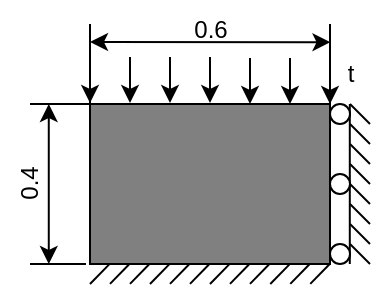 <mxfile version="28.2.5">
  <diagram name="第 1 页" id="ymwS_IY8MIXRyYueqAV2">
    <mxGraphModel dx="689" dy="368" grid="1" gridSize="10" guides="1" tooltips="1" connect="1" arrows="1" fold="1" page="1" pageScale="1" pageWidth="1169" pageHeight="827" math="0" shadow="0">
      <root>
        <mxCell id="0" />
        <mxCell id="1" parent="0" />
        <mxCell id="_RP0dMVc5jquQAwwALMM-1" value="" style="rounded=0;whiteSpace=wrap;html=1;fillStyle=auto;fillColor=#808080;" parent="1" vertex="1">
          <mxGeometry x="440" y="240" width="120" height="80" as="geometry" />
        </mxCell>
        <mxCell id="amTEWInF5iUkod_gDk52-12" value="0.6" style="text;html=1;align=center;verticalAlign=middle;resizable=0;points=[];autosize=1;strokeColor=none;fillColor=none;rotation=0;" parent="1" vertex="1">
          <mxGeometry x="480" y="188" width="40" height="30" as="geometry" />
        </mxCell>
        <mxCell id="N4_VROy1ueIJlBlE-Fv6-8" value="" style="endArrow=classic;html=1;rounded=0;" edge="1" parent="1">
          <mxGeometry width="50" height="50" relative="1" as="geometry">
            <mxPoint x="520" y="217" as="sourcePoint" />
            <mxPoint x="520" y="240" as="targetPoint" />
          </mxGeometry>
        </mxCell>
        <mxCell id="N4_VROy1ueIJlBlE-Fv6-9" value="" style="endArrow=classic;html=1;rounded=0;" edge="1" parent="1">
          <mxGeometry width="50" height="50" relative="1" as="geometry">
            <mxPoint x="540" y="217" as="sourcePoint" />
            <mxPoint x="540" y="240" as="targetPoint" />
          </mxGeometry>
        </mxCell>
        <mxCell id="N4_VROy1ueIJlBlE-Fv6-10" value="" style="endArrow=classic;html=1;rounded=0;" edge="1" parent="1">
          <mxGeometry width="50" height="50" relative="1" as="geometry">
            <mxPoint x="560" y="217" as="sourcePoint" />
            <mxPoint x="560" y="240" as="targetPoint" />
          </mxGeometry>
        </mxCell>
        <mxCell id="amTEWInF5iUkod_gDk52-8" value="" style="endArrow=none;html=1;rounded=0;" parent="1" edge="1">
          <mxGeometry width="50" height="50" relative="1" as="geometry">
            <mxPoint x="440" y="246" as="sourcePoint" />
            <mxPoint x="440" y="200" as="targetPoint" />
          </mxGeometry>
        </mxCell>
        <mxCell id="amTEWInF5iUkod_gDk52-11" value="" style="endArrow=classic;startArrow=classic;html=1;rounded=0;entryX=0.175;entryY=-0.03;entryDx=0;entryDy=0;entryPerimeter=0;" parent="1" edge="1" target="N4_VROy1ueIJlBlE-Fv6-17">
          <mxGeometry width="50" height="50" relative="1" as="geometry">
            <mxPoint x="440" y="209" as="sourcePoint" />
            <mxPoint x="680" y="209" as="targetPoint" />
          </mxGeometry>
        </mxCell>
        <mxCell id="aA4TWFpYKM8wpIwpPznY-1" value="" style="endArrow=none;html=1;rounded=0;" parent="1" edge="1">
          <mxGeometry width="50" height="50" relative="1" as="geometry">
            <mxPoint x="560" y="240" as="sourcePoint" />
            <mxPoint x="560" y="200" as="targetPoint" />
          </mxGeometry>
        </mxCell>
        <mxCell id="_RP0dMVc5jquQAwwALMM-17" value="" style="endArrow=classic;html=1;rounded=0;" parent="1" edge="1">
          <mxGeometry width="50" height="50" relative="1" as="geometry">
            <mxPoint x="440" y="216.5" as="sourcePoint" />
            <mxPoint x="440" y="239.5" as="targetPoint" />
          </mxGeometry>
        </mxCell>
        <mxCell id="N4_VROy1ueIJlBlE-Fv6-5" value="" style="endArrow=classic;html=1;rounded=0;" edge="1" parent="1">
          <mxGeometry width="50" height="50" relative="1" as="geometry">
            <mxPoint x="460" y="216.5" as="sourcePoint" />
            <mxPoint x="460" y="239.5" as="targetPoint" />
          </mxGeometry>
        </mxCell>
        <mxCell id="N4_VROy1ueIJlBlE-Fv6-6" value="" style="endArrow=classic;html=1;rounded=0;" edge="1" parent="1">
          <mxGeometry width="50" height="50" relative="1" as="geometry">
            <mxPoint x="480" y="216.5" as="sourcePoint" />
            <mxPoint x="480" y="239.5" as="targetPoint" />
          </mxGeometry>
        </mxCell>
        <mxCell id="N4_VROy1ueIJlBlE-Fv6-7" value="" style="endArrow=classic;html=1;rounded=0;" edge="1" parent="1">
          <mxGeometry width="50" height="50" relative="1" as="geometry">
            <mxPoint x="500" y="216.5" as="sourcePoint" />
            <mxPoint x="500" y="239.5" as="targetPoint" />
          </mxGeometry>
        </mxCell>
        <mxCell id="N4_VROy1ueIJlBlE-Fv6-17" value="t" style="text;html=1;align=center;verticalAlign=middle;resizable=0;points=[];autosize=1;strokeColor=none;fillColor=none;" vertex="1" parent="1">
          <mxGeometry x="555" y="210" width="30" height="30" as="geometry" />
        </mxCell>
        <mxCell id="_RP0dMVc5jquQAwwALMM-16" value="" style="endArrow=none;html=1;rounded=0;startSize=6;exitX=0.053;exitY=1.001;exitDx=0;exitDy=0;exitPerimeter=0;" parent="1" edge="1">
          <mxGeometry width="50" height="50" relative="1" as="geometry">
            <mxPoint x="449.72" y="320.08" as="sourcePoint" />
            <mxPoint x="440" y="330" as="targetPoint" />
          </mxGeometry>
        </mxCell>
        <mxCell id="N4_VROy1ueIJlBlE-Fv6-21" value="" style="endArrow=none;html=1;rounded=0;startSize=6;exitX=0.053;exitY=1.001;exitDx=0;exitDy=0;exitPerimeter=0;" edge="1" parent="1">
          <mxGeometry width="50" height="50" relative="1" as="geometry">
            <mxPoint x="459.72" y="320" as="sourcePoint" />
            <mxPoint x="450" y="329.92" as="targetPoint" />
          </mxGeometry>
        </mxCell>
        <mxCell id="N4_VROy1ueIJlBlE-Fv6-22" value="" style="endArrow=none;html=1;rounded=0;startSize=6;exitX=0.053;exitY=1.001;exitDx=0;exitDy=0;exitPerimeter=0;" edge="1" parent="1">
          <mxGeometry width="50" height="50" relative="1" as="geometry">
            <mxPoint x="469.72" y="320" as="sourcePoint" />
            <mxPoint x="460" y="329.92" as="targetPoint" />
          </mxGeometry>
        </mxCell>
        <mxCell id="N4_VROy1ueIJlBlE-Fv6-23" value="" style="endArrow=none;html=1;rounded=0;startSize=6;exitX=0.053;exitY=1.001;exitDx=0;exitDy=0;exitPerimeter=0;" edge="1" parent="1">
          <mxGeometry width="50" height="50" relative="1" as="geometry">
            <mxPoint x="479.72" y="320.08" as="sourcePoint" />
            <mxPoint x="470" y="330" as="targetPoint" />
          </mxGeometry>
        </mxCell>
        <mxCell id="N4_VROy1ueIJlBlE-Fv6-24" value="" style="endArrow=none;html=1;rounded=0;startSize=6;exitX=0.053;exitY=1.001;exitDx=0;exitDy=0;exitPerimeter=0;" edge="1" parent="1">
          <mxGeometry width="50" height="50" relative="1" as="geometry">
            <mxPoint x="489.72" y="320" as="sourcePoint" />
            <mxPoint x="480" y="329.92" as="targetPoint" />
          </mxGeometry>
        </mxCell>
        <mxCell id="N4_VROy1ueIJlBlE-Fv6-25" value="" style="endArrow=none;html=1;rounded=0;startSize=6;exitX=0.053;exitY=1.001;exitDx=0;exitDy=0;exitPerimeter=0;" edge="1" parent="1">
          <mxGeometry width="50" height="50" relative="1" as="geometry">
            <mxPoint x="499.72" y="320" as="sourcePoint" />
            <mxPoint x="490" y="329.92" as="targetPoint" />
          </mxGeometry>
        </mxCell>
        <mxCell id="N4_VROy1ueIJlBlE-Fv6-26" value="" style="endArrow=none;html=1;rounded=0;startSize=6;exitX=0.053;exitY=1.001;exitDx=0;exitDy=0;exitPerimeter=0;" edge="1" parent="1">
          <mxGeometry width="50" height="50" relative="1" as="geometry">
            <mxPoint x="509.72" y="320.08" as="sourcePoint" />
            <mxPoint x="500" y="330" as="targetPoint" />
          </mxGeometry>
        </mxCell>
        <mxCell id="N4_VROy1ueIJlBlE-Fv6-27" value="" style="endArrow=none;html=1;rounded=0;startSize=6;exitX=0.053;exitY=1.001;exitDx=0;exitDy=0;exitPerimeter=0;" edge="1" parent="1">
          <mxGeometry width="50" height="50" relative="1" as="geometry">
            <mxPoint x="519.72" y="320" as="sourcePoint" />
            <mxPoint x="510" y="329.92" as="targetPoint" />
          </mxGeometry>
        </mxCell>
        <mxCell id="N4_VROy1ueIJlBlE-Fv6-28" value="" style="endArrow=none;html=1;rounded=0;startSize=6;exitX=0.053;exitY=1.001;exitDx=0;exitDy=0;exitPerimeter=0;" edge="1" parent="1">
          <mxGeometry width="50" height="50" relative="1" as="geometry">
            <mxPoint x="529.72" y="320" as="sourcePoint" />
            <mxPoint x="520" y="329.92" as="targetPoint" />
          </mxGeometry>
        </mxCell>
        <mxCell id="N4_VROy1ueIJlBlE-Fv6-29" value="" style="endArrow=none;html=1;rounded=0;startSize=6;exitX=0.053;exitY=1.001;exitDx=0;exitDy=0;exitPerimeter=0;" edge="1" parent="1">
          <mxGeometry width="50" height="50" relative="1" as="geometry">
            <mxPoint x="539.86" y="320.08" as="sourcePoint" />
            <mxPoint x="530.14" y="330" as="targetPoint" />
          </mxGeometry>
        </mxCell>
        <mxCell id="N4_VROy1ueIJlBlE-Fv6-30" value="" style="endArrow=none;html=1;rounded=0;startSize=6;exitX=0.053;exitY=1.001;exitDx=0;exitDy=0;exitPerimeter=0;" edge="1" parent="1">
          <mxGeometry width="50" height="50" relative="1" as="geometry">
            <mxPoint x="549.86" y="320" as="sourcePoint" />
            <mxPoint x="540.14" y="329.92" as="targetPoint" />
          </mxGeometry>
        </mxCell>
        <mxCell id="N4_VROy1ueIJlBlE-Fv6-31" value="" style="endArrow=none;html=1;rounded=0;startSize=6;exitX=0.053;exitY=1.001;exitDx=0;exitDy=0;exitPerimeter=0;" edge="1" parent="1">
          <mxGeometry width="50" height="50" relative="1" as="geometry">
            <mxPoint x="559.86" y="320" as="sourcePoint" />
            <mxPoint x="550.14" y="329.92" as="targetPoint" />
          </mxGeometry>
        </mxCell>
        <mxCell id="N4_VROy1ueIJlBlE-Fv6-46" value="" style="endArrow=none;html=1;rounded=0;startSize=6;exitX=0.053;exitY=1.001;exitDx=0;exitDy=0;exitPerimeter=0;" edge="1" parent="1">
          <mxGeometry width="50" height="50" relative="1" as="geometry">
            <mxPoint x="570" y="300" as="sourcePoint" />
            <mxPoint x="580" y="310" as="targetPoint" />
          </mxGeometry>
        </mxCell>
        <mxCell id="N4_VROy1ueIJlBlE-Fv6-47" value="" style="endArrow=none;html=1;rounded=0;startSize=6;exitX=0.053;exitY=1.001;exitDx=0;exitDy=0;exitPerimeter=0;" edge="1" parent="1">
          <mxGeometry width="50" height="50" relative="1" as="geometry">
            <mxPoint x="570" y="290" as="sourcePoint" />
            <mxPoint x="580" y="300" as="targetPoint" />
          </mxGeometry>
        </mxCell>
        <mxCell id="N4_VROy1ueIJlBlE-Fv6-48" value="" style="endArrow=none;html=1;rounded=0;startSize=6;exitX=0.053;exitY=1.001;exitDx=0;exitDy=0;exitPerimeter=0;" edge="1" parent="1">
          <mxGeometry width="50" height="50" relative="1" as="geometry">
            <mxPoint x="570" y="280" as="sourcePoint" />
            <mxPoint x="580" y="290" as="targetPoint" />
          </mxGeometry>
        </mxCell>
        <mxCell id="N4_VROy1ueIJlBlE-Fv6-49" value="" style="endArrow=none;html=1;rounded=0;startSize=6;exitX=0.053;exitY=1.001;exitDx=0;exitDy=0;exitPerimeter=0;" edge="1" parent="1">
          <mxGeometry width="50" height="50" relative="1" as="geometry">
            <mxPoint x="570" y="270" as="sourcePoint" />
            <mxPoint x="580" y="280" as="targetPoint" />
          </mxGeometry>
        </mxCell>
        <mxCell id="N4_VROy1ueIJlBlE-Fv6-50" value="" style="endArrow=none;html=1;rounded=0;startSize=6;exitX=0.053;exitY=1.001;exitDx=0;exitDy=0;exitPerimeter=0;" edge="1" parent="1">
          <mxGeometry width="50" height="50" relative="1" as="geometry">
            <mxPoint x="570" y="260" as="sourcePoint" />
            <mxPoint x="580" y="270" as="targetPoint" />
          </mxGeometry>
        </mxCell>
        <mxCell id="N4_VROy1ueIJlBlE-Fv6-51" value="" style="endArrow=none;html=1;rounded=0;startSize=6;exitX=0.053;exitY=1.001;exitDx=0;exitDy=0;exitPerimeter=0;" edge="1" parent="1">
          <mxGeometry width="50" height="50" relative="1" as="geometry">
            <mxPoint x="570" y="250" as="sourcePoint" />
            <mxPoint x="580" y="260" as="targetPoint" />
          </mxGeometry>
        </mxCell>
        <mxCell id="N4_VROy1ueIJlBlE-Fv6-52" value="" style="endArrow=none;html=1;rounded=0;startSize=6;exitX=0.053;exitY=1.001;exitDx=0;exitDy=0;exitPerimeter=0;" edge="1" parent="1">
          <mxGeometry width="50" height="50" relative="1" as="geometry">
            <mxPoint x="570" y="240" as="sourcePoint" />
            <mxPoint x="580" y="250" as="targetPoint" />
          </mxGeometry>
        </mxCell>
        <mxCell id="N4_VROy1ueIJlBlE-Fv6-54" value="" style="endArrow=none;html=1;rounded=0;startSize=6;exitX=0.053;exitY=1.001;exitDx=0;exitDy=0;exitPerimeter=0;" edge="1" parent="1">
          <mxGeometry width="50" height="50" relative="1" as="geometry">
            <mxPoint x="570" y="310" as="sourcePoint" />
            <mxPoint x="580" y="320" as="targetPoint" />
          </mxGeometry>
        </mxCell>
        <mxCell id="N4_VROy1ueIJlBlE-Fv6-55" value="" style="endArrow=none;html=1;rounded=0;" edge="1" parent="1">
          <mxGeometry width="50" height="50" relative="1" as="geometry">
            <mxPoint x="569.9" y="320" as="sourcePoint" />
            <mxPoint x="569.9" y="240" as="targetPoint" />
          </mxGeometry>
        </mxCell>
        <mxCell id="N4_VROy1ueIJlBlE-Fv6-56" value="" style="ellipse;whiteSpace=wrap;html=1;aspect=fixed;" vertex="1" parent="1">
          <mxGeometry x="560" y="240" width="10" height="10" as="geometry" />
        </mxCell>
        <mxCell id="N4_VROy1ueIJlBlE-Fv6-57" value="" style="ellipse;whiteSpace=wrap;html=1;aspect=fixed;" vertex="1" parent="1">
          <mxGeometry x="560" y="310" width="10" height="10" as="geometry" />
        </mxCell>
        <mxCell id="N4_VROy1ueIJlBlE-Fv6-58" value="" style="ellipse;whiteSpace=wrap;html=1;aspect=fixed;" vertex="1" parent="1">
          <mxGeometry x="560" y="275" width="10" height="10" as="geometry" />
        </mxCell>
        <mxCell id="amTEWInF5iUkod_gDk52-2" value="" style="endArrow=none;html=1;rounded=0;" parent="1" edge="1">
          <mxGeometry width="50" height="50" relative="1" as="geometry">
            <mxPoint x="438" y="320" as="sourcePoint" />
            <mxPoint x="410" y="320" as="targetPoint" />
          </mxGeometry>
        </mxCell>
        <mxCell id="amTEWInF5iUkod_gDk52-4" value="" style="endArrow=none;html=1;rounded=0;" parent="1" edge="1">
          <mxGeometry width="50" height="50" relative="1" as="geometry">
            <mxPoint x="440" y="240" as="sourcePoint" />
            <mxPoint x="410" y="240" as="targetPoint" />
          </mxGeometry>
        </mxCell>
        <mxCell id="amTEWInF5iUkod_gDk52-5" value="" style="endArrow=classic;startArrow=classic;html=1;rounded=0;" parent="1" edge="1">
          <mxGeometry width="50" height="50" relative="1" as="geometry">
            <mxPoint x="419.39" y="320" as="sourcePoint" />
            <mxPoint x="419.39" y="240" as="targetPoint" />
          </mxGeometry>
        </mxCell>
        <mxCell id="amTEWInF5iUkod_gDk52-6" value="0.4" style="text;html=1;align=center;verticalAlign=middle;resizable=0;points=[];autosize=1;strokeColor=none;fillColor=none;rotation=270;" parent="1" vertex="1">
          <mxGeometry x="390" y="265" width="40" height="30" as="geometry" />
        </mxCell>
      </root>
    </mxGraphModel>
  </diagram>
</mxfile>
